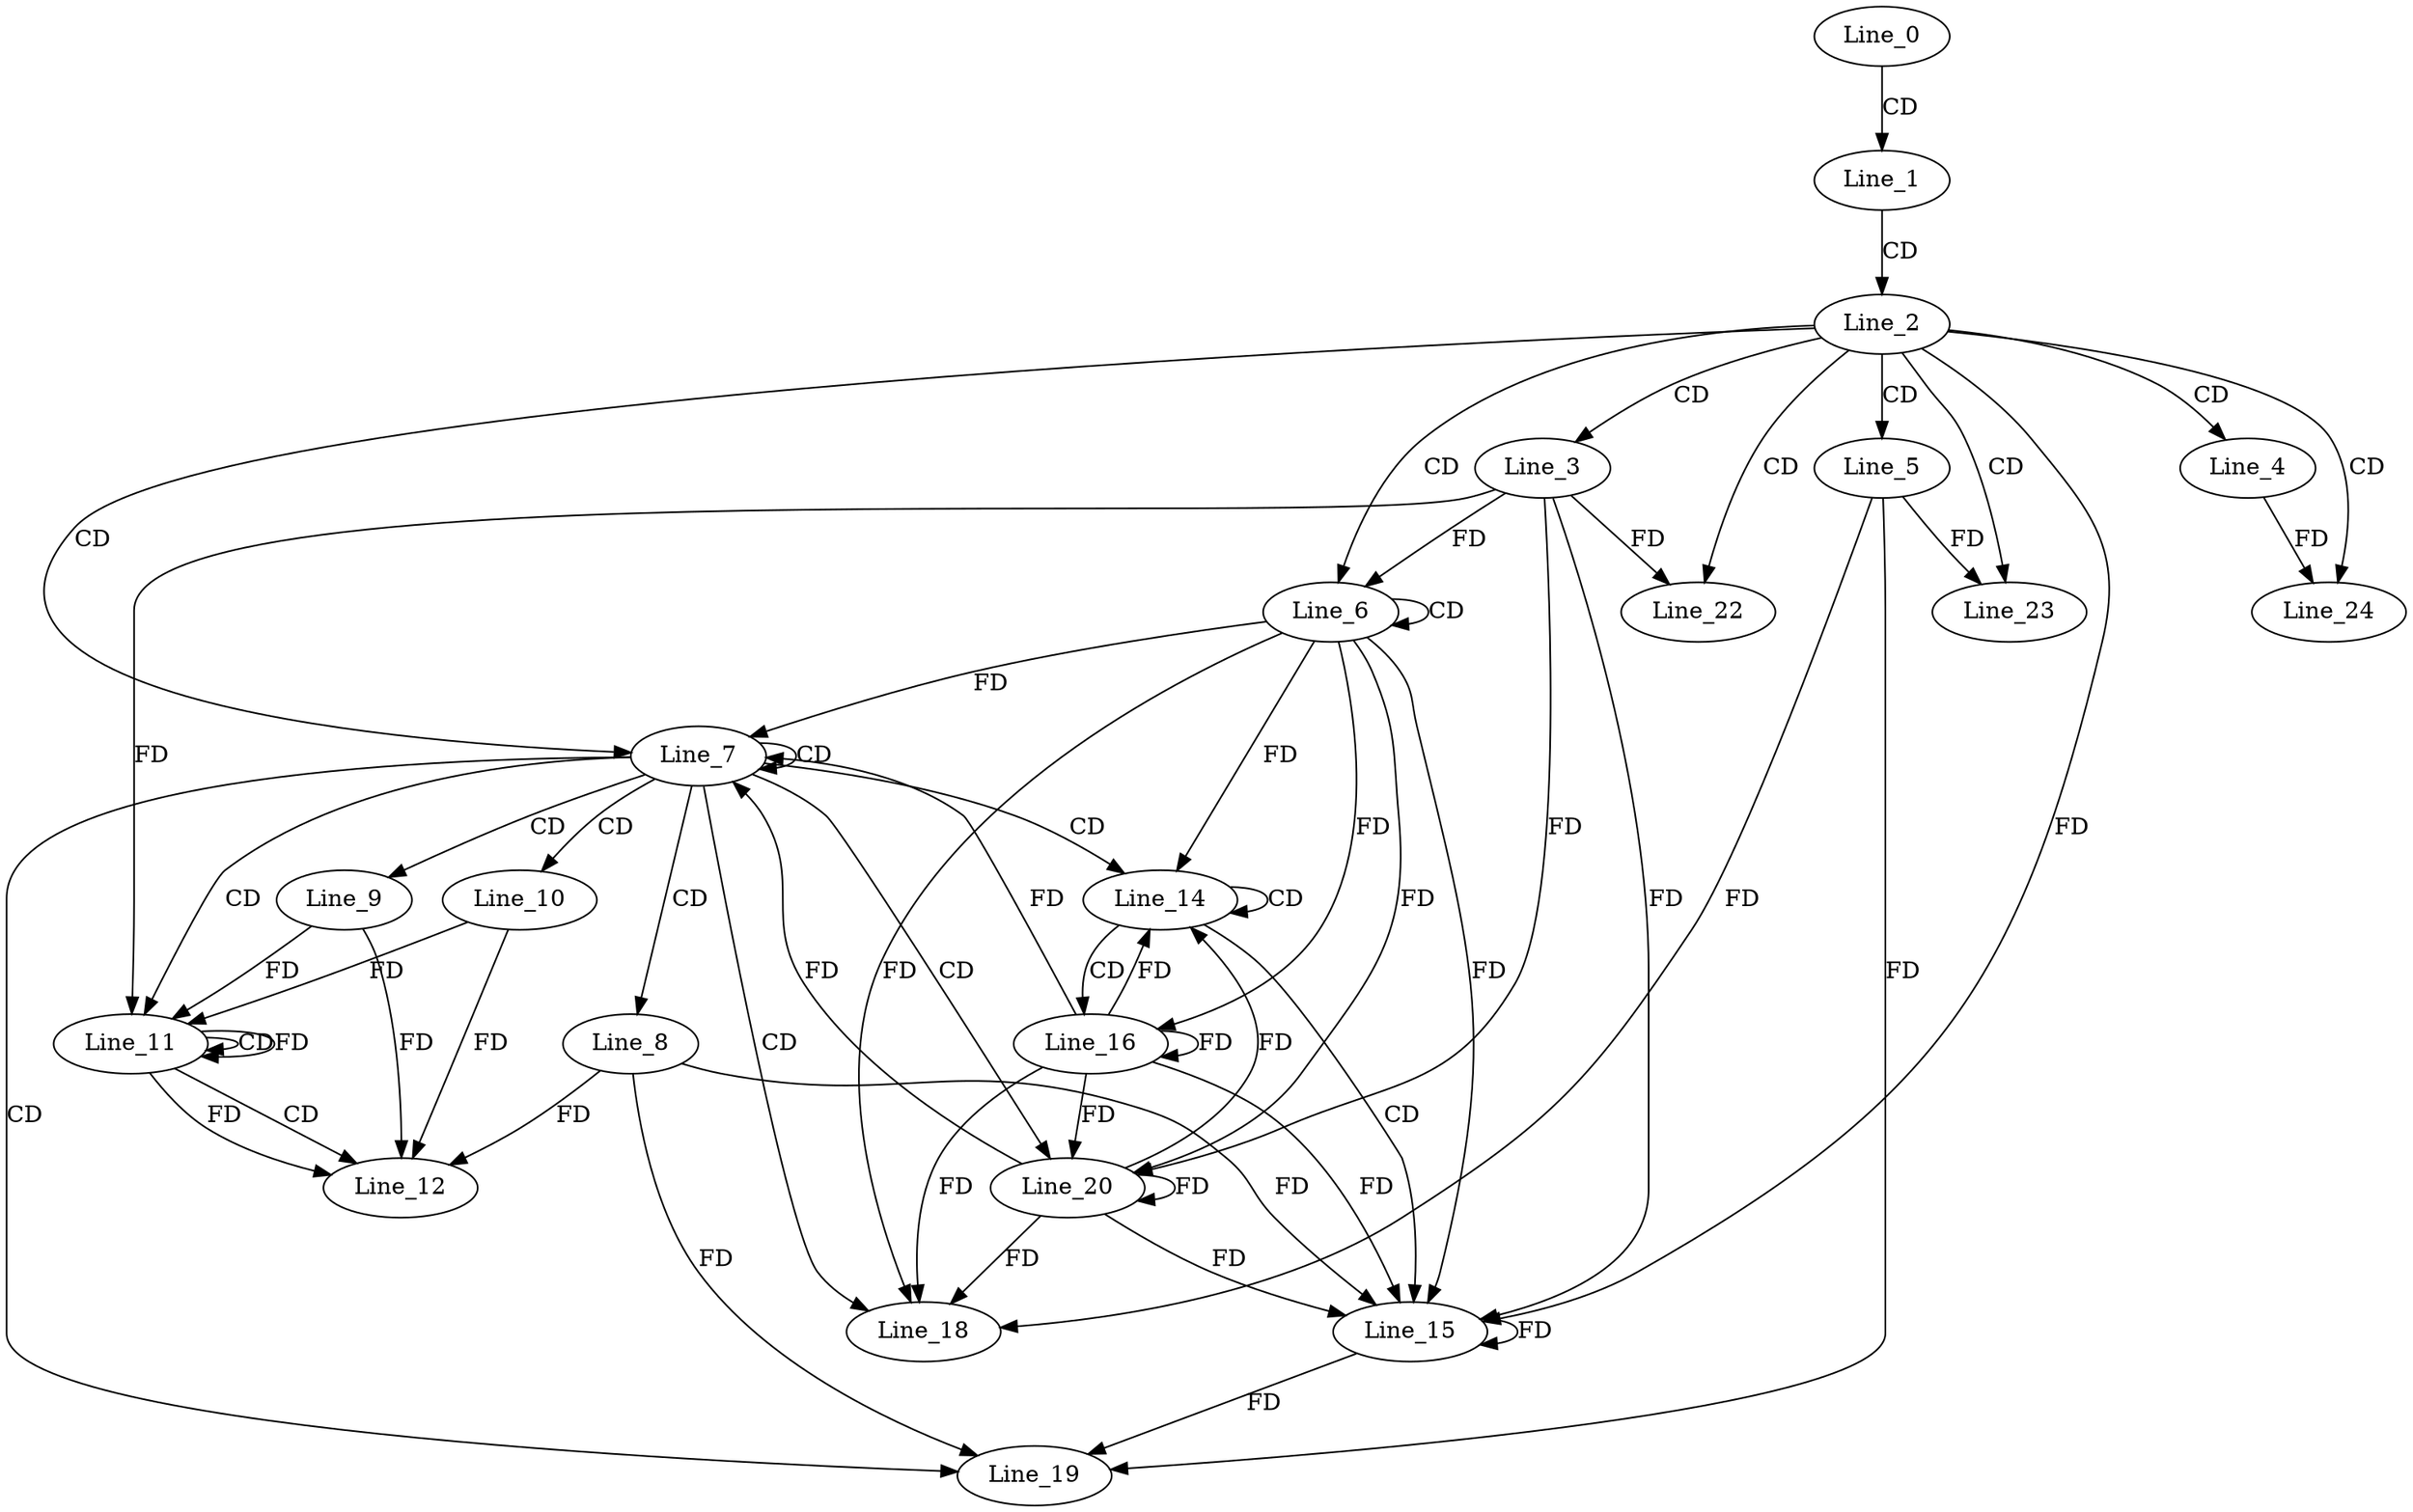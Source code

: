 digraph G {
  Line_0;
  Line_1;
  Line_2;
  Line_3;
  Line_4;
  Line_5;
  Line_6;
  Line_6;
  Line_7;
  Line_8;
  Line_9;
  Line_10;
  Line_11;
  Line_11;
  Line_11;
  Line_12;
  Line_14;
  Line_14;
  Line_14;
  Line_15;
  Line_15;
  Line_16;
  Line_18;
  Line_19;
  Line_19;
  Line_20;
  Line_20;
  Line_22;
  Line_23;
  Line_24;
  Line_0 -> Line_1 [ label="CD" ];
  Line_1 -> Line_2 [ label="CD" ];
  Line_2 -> Line_3 [ label="CD" ];
  Line_2 -> Line_4 [ label="CD" ];
  Line_2 -> Line_5 [ label="CD" ];
  Line_2 -> Line_6 [ label="CD" ];
  Line_6 -> Line_6 [ label="CD" ];
  Line_3 -> Line_6 [ label="FD" ];
  Line_2 -> Line_7 [ label="CD" ];
  Line_7 -> Line_7 [ label="CD" ];
  Line_6 -> Line_7 [ label="FD" ];
  Line_7 -> Line_8 [ label="CD" ];
  Line_7 -> Line_9 [ label="CD" ];
  Line_7 -> Line_10 [ label="CD" ];
  Line_7 -> Line_11 [ label="CD" ];
  Line_11 -> Line_11 [ label="CD" ];
  Line_11 -> Line_11 [ label="FD" ];
  Line_10 -> Line_11 [ label="FD" ];
  Line_3 -> Line_11 [ label="FD" ];
  Line_9 -> Line_11 [ label="FD" ];
  Line_11 -> Line_12 [ label="CD" ];
  Line_8 -> Line_12 [ label="FD" ];
  Line_9 -> Line_12 [ label="FD" ];
  Line_11 -> Line_12 [ label="FD" ];
  Line_10 -> Line_12 [ label="FD" ];
  Line_7 -> Line_14 [ label="CD" ];
  Line_14 -> Line_14 [ label="CD" ];
  Line_6 -> Line_14 [ label="FD" ];
  Line_14 -> Line_15 [ label="CD" ];
  Line_8 -> Line_15 [ label="FD" ];
  Line_15 -> Line_15 [ label="FD" ];
  Line_3 -> Line_15 [ label="FD" ];
  Line_6 -> Line_15 [ label="FD" ];
  Line_2 -> Line_15 [ label="FD" ];
  Line_14 -> Line_16 [ label="CD" ];
  Line_16 -> Line_16 [ label="FD" ];
  Line_6 -> Line_16 [ label="FD" ];
  Line_7 -> Line_18 [ label="CD" ];
  Line_5 -> Line_18 [ label="FD" ];
  Line_16 -> Line_18 [ label="FD" ];
  Line_6 -> Line_18 [ label="FD" ];
  Line_7 -> Line_19 [ label="CD" ];
  Line_5 -> Line_19 [ label="FD" ];
  Line_8 -> Line_19 [ label="FD" ];
  Line_15 -> Line_19 [ label="FD" ];
  Line_7 -> Line_20 [ label="CD" ];
  Line_16 -> Line_20 [ label="FD" ];
  Line_20 -> Line_20 [ label="FD" ];
  Line_6 -> Line_20 [ label="FD" ];
  Line_3 -> Line_20 [ label="FD" ];
  Line_2 -> Line_22 [ label="CD" ];
  Line_3 -> Line_22 [ label="FD" ];
  Line_2 -> Line_23 [ label="CD" ];
  Line_5 -> Line_23 [ label="FD" ];
  Line_2 -> Line_24 [ label="CD" ];
  Line_4 -> Line_24 [ label="FD" ];
  Line_16 -> Line_7 [ label="FD" ];
  Line_20 -> Line_7 [ label="FD" ];
  Line_16 -> Line_14 [ label="FD" ];
  Line_20 -> Line_14 [ label="FD" ];
  Line_16 -> Line_15 [ label="FD" ];
  Line_20 -> Line_15 [ label="FD" ];
  Line_20 -> Line_18 [ label="FD" ];
}
